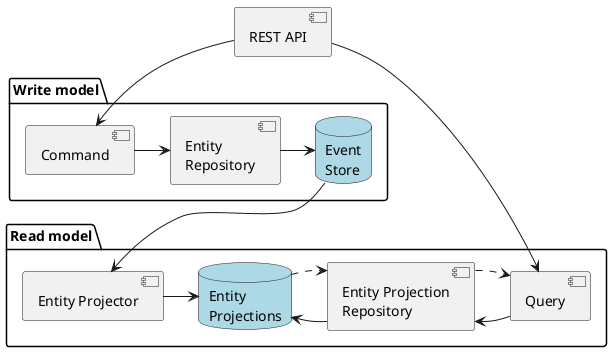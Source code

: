 @startuml

component rest_api as "REST API"

package "Write model" {
  database event_store as "Event\nStore" #Lightblue
  [Command] -> [Entity\nRepository]
  [Entity\nRepository] -> event_store
}

package "Read model" {
  database entity_projections as "Entity\nProjections" #Lightblue

  [Query] -> [Entity Projection\nRepository]
  [Entity Projection\nRepository] .> [Query]

  [Entity Projection\nRepository] -> entity_projections
  entity_projections .> [Entity Projection\nRepository]

  event_store -d-> [Entity Projector]

  [Entity Projector] -> entity_projections
}

rest_api --> [Command]
rest_api --> [Query]

@enduml